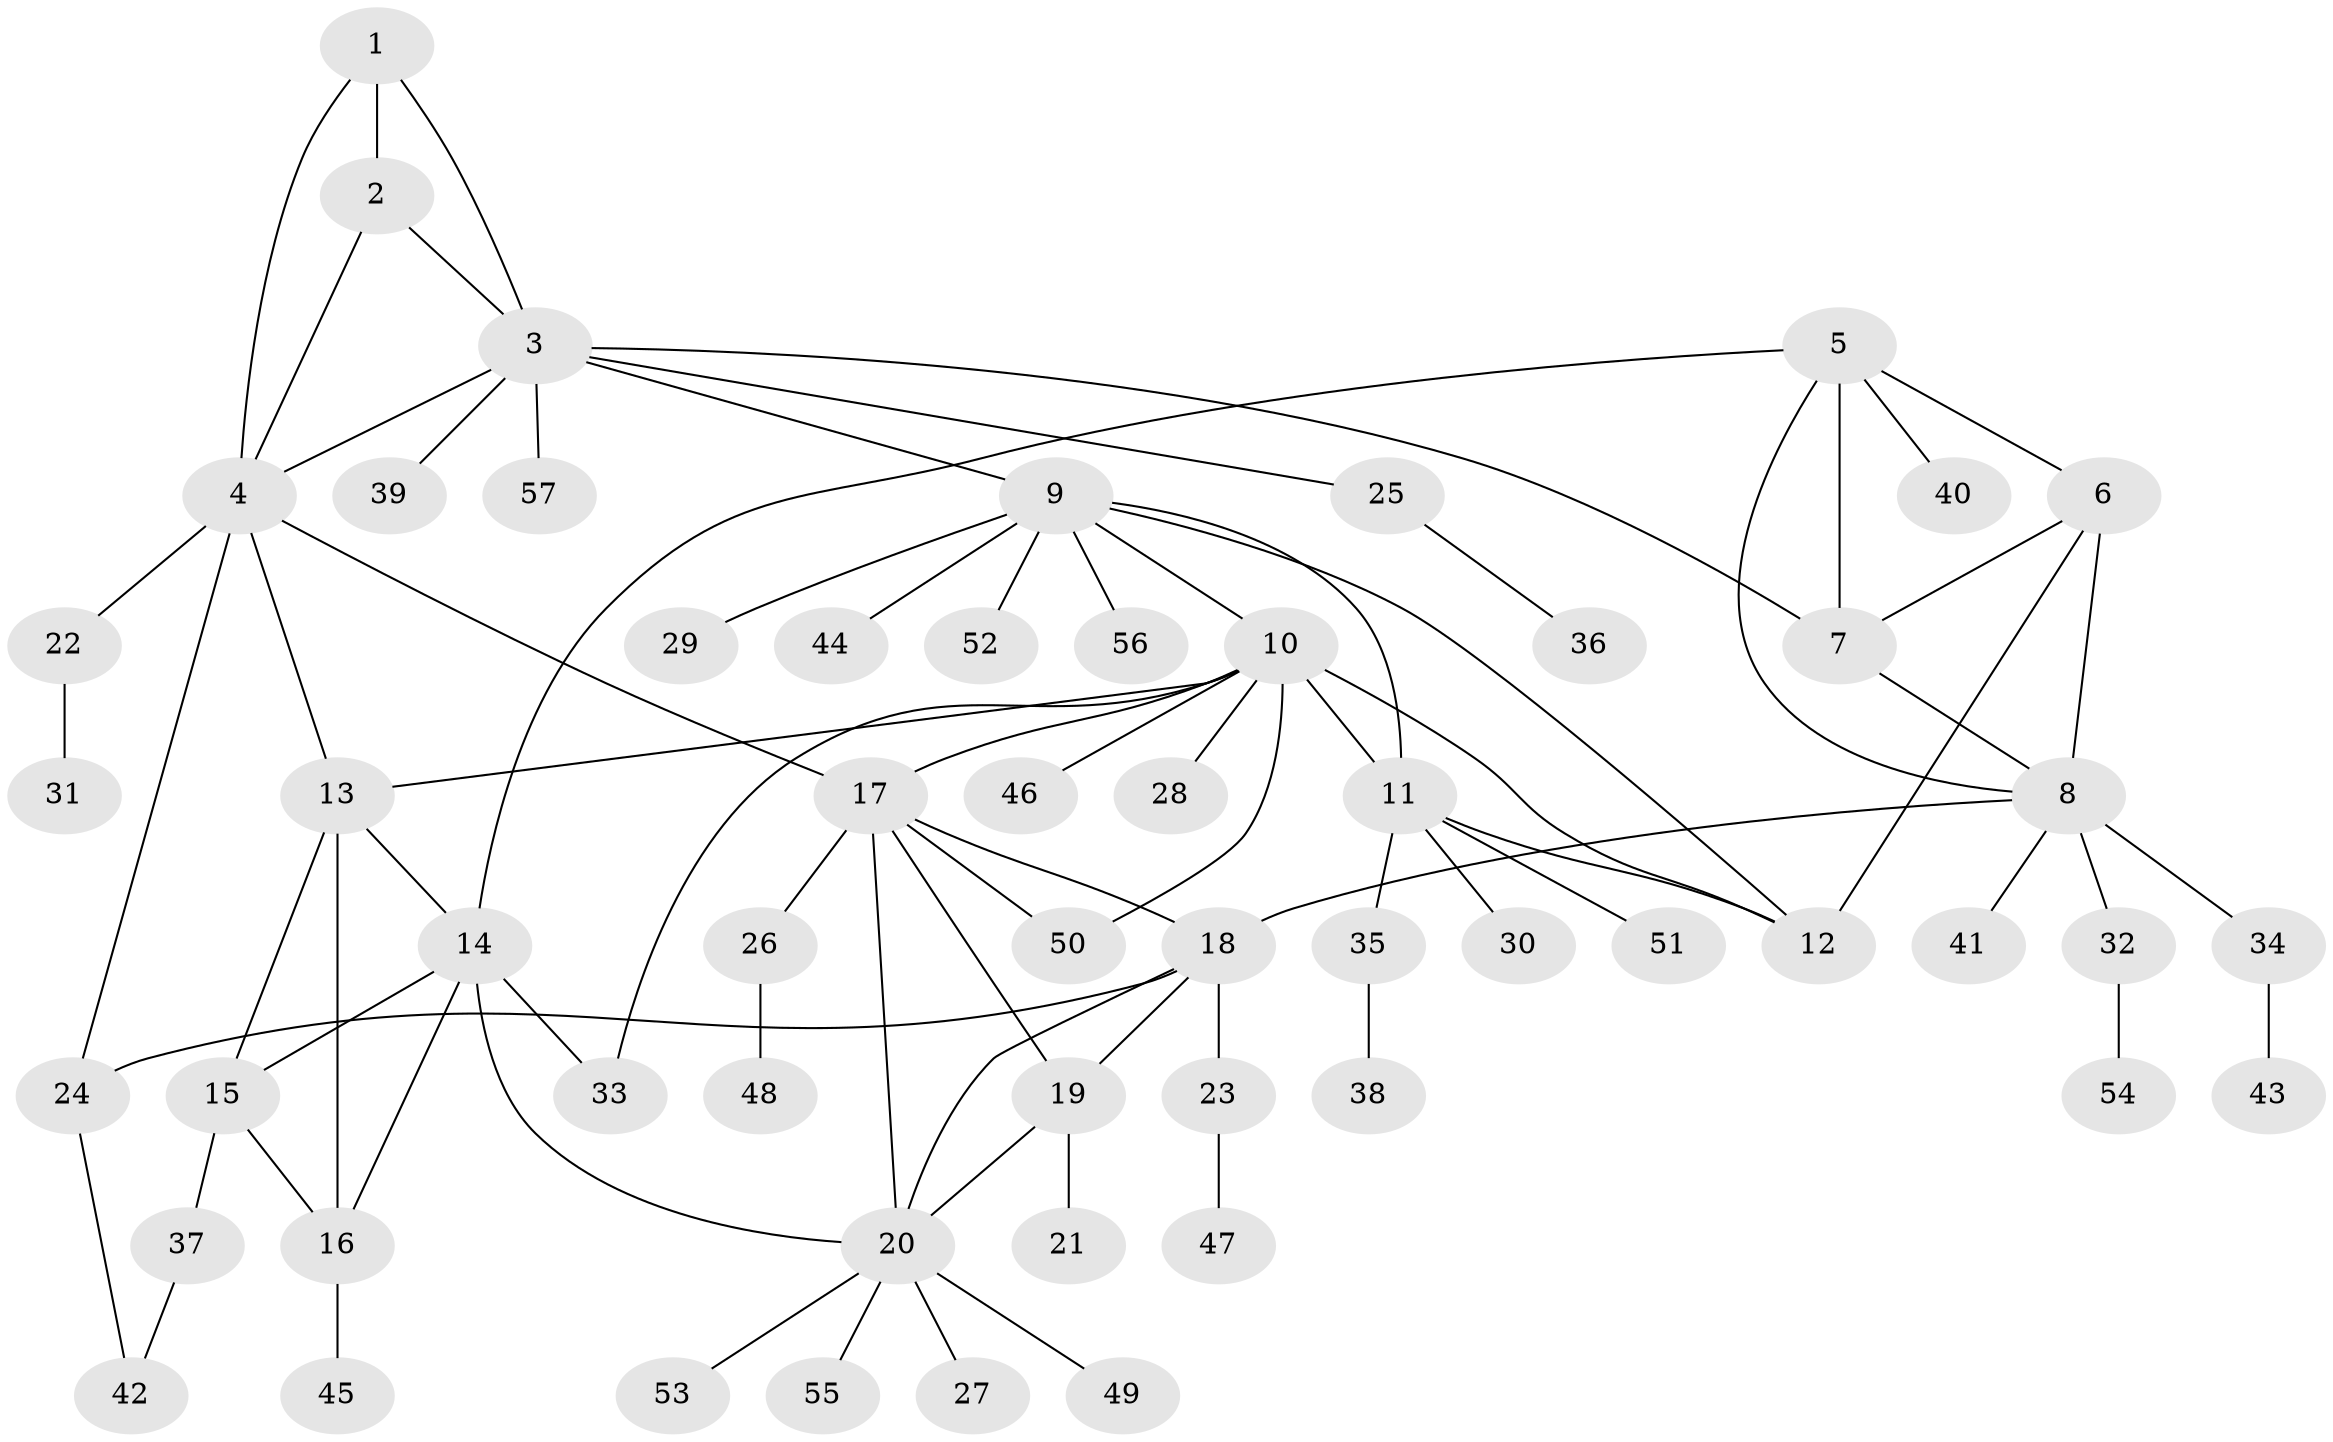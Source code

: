 // original degree distribution, {5: 0.0875, 3: 0.025, 9: 0.0375, 8: 0.0375, 6: 0.0125, 4: 0.025, 10: 0.0125, 7: 0.0375, 1: 0.5625, 2: 0.1625}
// Generated by graph-tools (version 1.1) at 2025/52/03/04/25 22:52:25]
// undirected, 57 vertices, 81 edges
graph export_dot {
  node [color=gray90,style=filled];
  1;
  2;
  3;
  4;
  5;
  6;
  7;
  8;
  9;
  10;
  11;
  12;
  13;
  14;
  15;
  16;
  17;
  18;
  19;
  20;
  21;
  22;
  23;
  24;
  25;
  26;
  27;
  28;
  29;
  30;
  31;
  32;
  33;
  34;
  35;
  36;
  37;
  38;
  39;
  40;
  41;
  42;
  43;
  44;
  45;
  46;
  47;
  48;
  49;
  50;
  51;
  52;
  53;
  54;
  55;
  56;
  57;
  1 -- 2 [weight=2.0];
  1 -- 3 [weight=1.0];
  1 -- 4 [weight=1.0];
  2 -- 3 [weight=1.0];
  2 -- 4 [weight=1.0];
  3 -- 4 [weight=1.0];
  3 -- 7 [weight=1.0];
  3 -- 9 [weight=1.0];
  3 -- 25 [weight=1.0];
  3 -- 39 [weight=1.0];
  3 -- 57 [weight=1.0];
  4 -- 13 [weight=1.0];
  4 -- 17 [weight=1.0];
  4 -- 22 [weight=1.0];
  4 -- 24 [weight=1.0];
  5 -- 6 [weight=1.0];
  5 -- 7 [weight=1.0];
  5 -- 8 [weight=1.0];
  5 -- 14 [weight=1.0];
  5 -- 40 [weight=1.0];
  6 -- 7 [weight=1.0];
  6 -- 8 [weight=1.0];
  6 -- 12 [weight=1.0];
  7 -- 8 [weight=1.0];
  8 -- 18 [weight=1.0];
  8 -- 32 [weight=1.0];
  8 -- 34 [weight=1.0];
  8 -- 41 [weight=1.0];
  9 -- 10 [weight=1.0];
  9 -- 11 [weight=1.0];
  9 -- 12 [weight=1.0];
  9 -- 29 [weight=1.0];
  9 -- 44 [weight=1.0];
  9 -- 52 [weight=1.0];
  9 -- 56 [weight=1.0];
  10 -- 11 [weight=1.0];
  10 -- 12 [weight=1.0];
  10 -- 13 [weight=1.0];
  10 -- 17 [weight=1.0];
  10 -- 28 [weight=1.0];
  10 -- 33 [weight=1.0];
  10 -- 46 [weight=1.0];
  10 -- 50 [weight=1.0];
  11 -- 12 [weight=1.0];
  11 -- 30 [weight=1.0];
  11 -- 35 [weight=1.0];
  11 -- 51 [weight=1.0];
  13 -- 14 [weight=1.0];
  13 -- 15 [weight=1.0];
  13 -- 16 [weight=1.0];
  14 -- 15 [weight=1.0];
  14 -- 16 [weight=1.0];
  14 -- 20 [weight=1.0];
  14 -- 33 [weight=1.0];
  15 -- 16 [weight=1.0];
  15 -- 37 [weight=1.0];
  16 -- 45 [weight=1.0];
  17 -- 18 [weight=1.0];
  17 -- 19 [weight=1.0];
  17 -- 20 [weight=1.0];
  17 -- 26 [weight=1.0];
  17 -- 50 [weight=1.0];
  18 -- 19 [weight=1.0];
  18 -- 20 [weight=1.0];
  18 -- 23 [weight=1.0];
  18 -- 24 [weight=1.0];
  19 -- 20 [weight=1.0];
  19 -- 21 [weight=1.0];
  20 -- 27 [weight=1.0];
  20 -- 49 [weight=1.0];
  20 -- 53 [weight=1.0];
  20 -- 55 [weight=1.0];
  22 -- 31 [weight=1.0];
  23 -- 47 [weight=1.0];
  24 -- 42 [weight=1.0];
  25 -- 36 [weight=1.0];
  26 -- 48 [weight=1.0];
  32 -- 54 [weight=1.0];
  34 -- 43 [weight=1.0];
  35 -- 38 [weight=1.0];
  37 -- 42 [weight=1.0];
}
